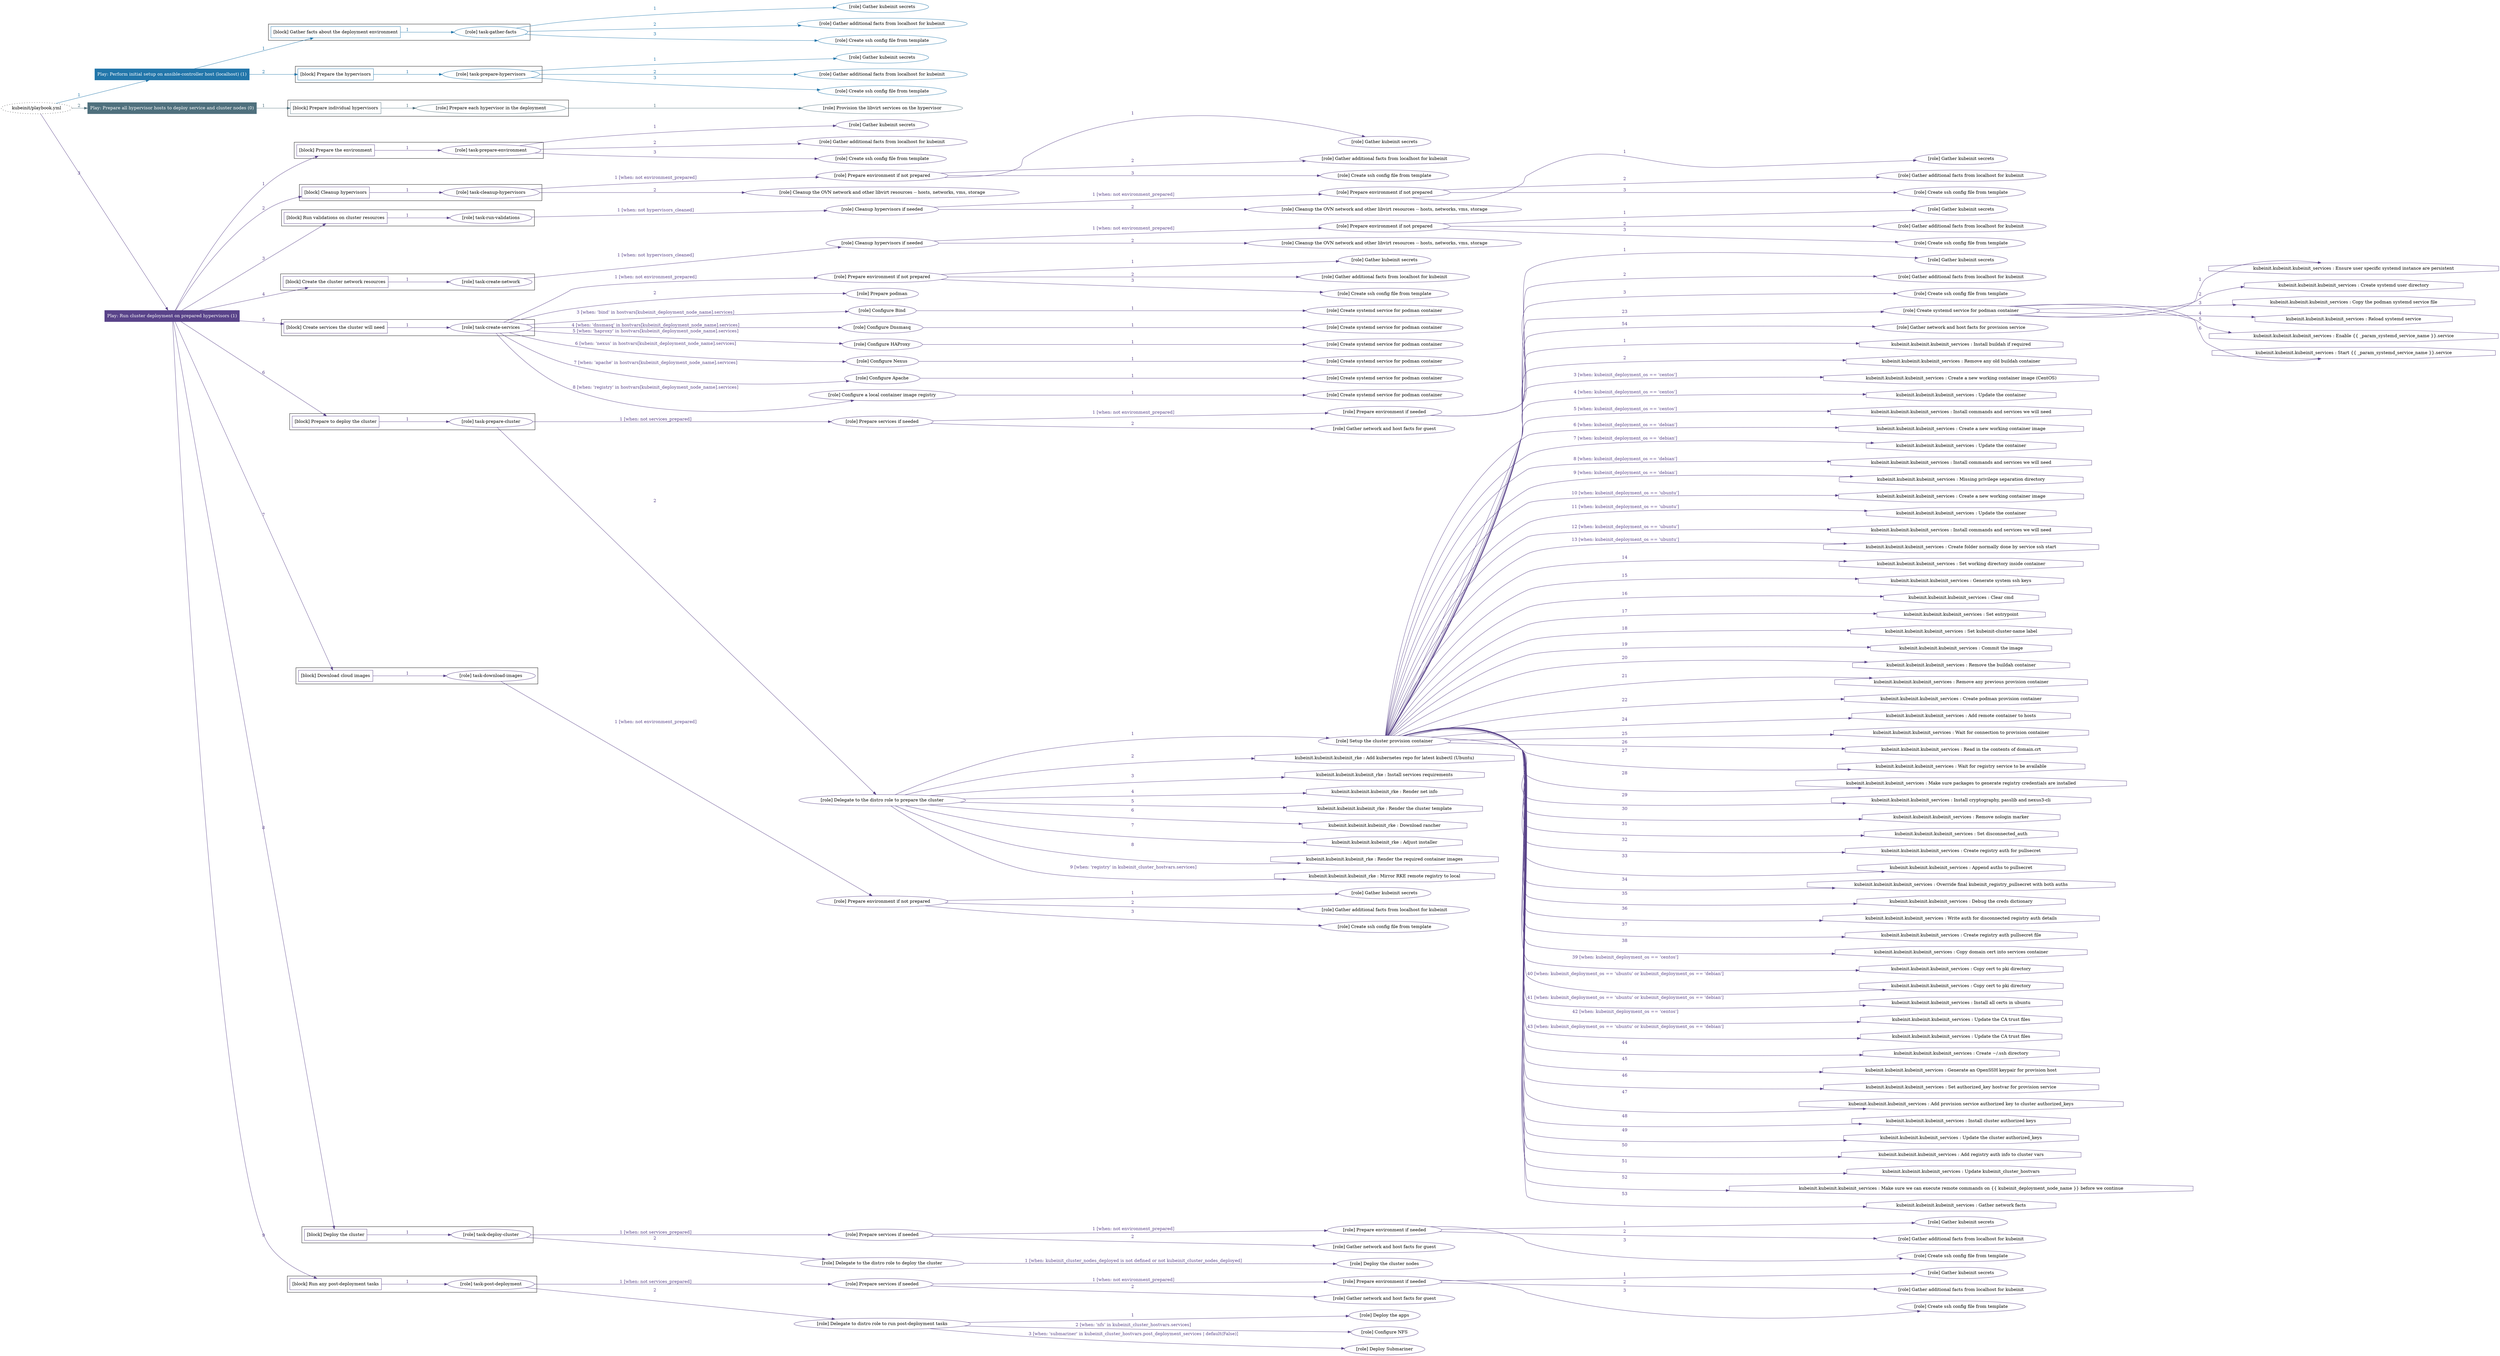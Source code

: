 digraph {
	graph [concentrate=true ordering=in rankdir=LR ratio=fill]
	edge [esep=5 sep=10]
	"kubeinit/playbook.yml" [id=root_node style=dotted]
	play_ad2abbdd [label="Play: Perform initial setup on ansible-controller host (localhost) (1)" color="#2276aa" fontcolor="#ffffff" id=play_ad2abbdd shape=box style=filled tooltip=localhost]
	"kubeinit/playbook.yml" -> play_ad2abbdd [label="1 " color="#2276aa" fontcolor="#2276aa" id=edge_a1b8e6cc labeltooltip="1 " tooltip="1 "]
	subgraph "Gather kubeinit secrets" {
		role_60914b2a [label="[role] Gather kubeinit secrets" color="#2276aa" id=role_60914b2a tooltip="Gather kubeinit secrets"]
	}
	subgraph "Gather additional facts from localhost for kubeinit" {
		role_0c68d872 [label="[role] Gather additional facts from localhost for kubeinit" color="#2276aa" id=role_0c68d872 tooltip="Gather additional facts from localhost for kubeinit"]
	}
	subgraph "Create ssh config file from template" {
		role_d70cd9e5 [label="[role] Create ssh config file from template" color="#2276aa" id=role_d70cd9e5 tooltip="Create ssh config file from template"]
	}
	subgraph "task-gather-facts" {
		role_7fba2357 [label="[role] task-gather-facts" color="#2276aa" id=role_7fba2357 tooltip="task-gather-facts"]
		role_7fba2357 -> role_60914b2a [label="1 " color="#2276aa" fontcolor="#2276aa" id=edge_8d7e7132 labeltooltip="1 " tooltip="1 "]
		role_7fba2357 -> role_0c68d872 [label="2 " color="#2276aa" fontcolor="#2276aa" id=edge_4a5d047b labeltooltip="2 " tooltip="2 "]
		role_7fba2357 -> role_d70cd9e5 [label="3 " color="#2276aa" fontcolor="#2276aa" id=edge_dada5412 labeltooltip="3 " tooltip="3 "]
	}
	subgraph "Gather kubeinit secrets" {
		role_5cd86df0 [label="[role] Gather kubeinit secrets" color="#2276aa" id=role_5cd86df0 tooltip="Gather kubeinit secrets"]
	}
	subgraph "Gather additional facts from localhost for kubeinit" {
		role_128743ed [label="[role] Gather additional facts from localhost for kubeinit" color="#2276aa" id=role_128743ed tooltip="Gather additional facts from localhost for kubeinit"]
	}
	subgraph "Create ssh config file from template" {
		role_b8002c10 [label="[role] Create ssh config file from template" color="#2276aa" id=role_b8002c10 tooltip="Create ssh config file from template"]
	}
	subgraph "task-prepare-hypervisors" {
		role_342ebe7a [label="[role] task-prepare-hypervisors" color="#2276aa" id=role_342ebe7a tooltip="task-prepare-hypervisors"]
		role_342ebe7a -> role_5cd86df0 [label="1 " color="#2276aa" fontcolor="#2276aa" id=edge_9ea6ba4c labeltooltip="1 " tooltip="1 "]
		role_342ebe7a -> role_128743ed [label="2 " color="#2276aa" fontcolor="#2276aa" id=edge_ebe9b942 labeltooltip="2 " tooltip="2 "]
		role_342ebe7a -> role_b8002c10 [label="3 " color="#2276aa" fontcolor="#2276aa" id=edge_30e117f5 labeltooltip="3 " tooltip="3 "]
	}
	subgraph "Play: Perform initial setup on ansible-controller host (localhost) (1)" {
		play_ad2abbdd -> block_79f133f7 [label=1 color="#2276aa" fontcolor="#2276aa" id=edge_20df008a labeltooltip=1 tooltip=1]
		subgraph cluster_block_79f133f7 {
			block_79f133f7 [label="[block] Gather facts about the deployment environment" color="#2276aa" id=block_79f133f7 labeltooltip="Gather facts about the deployment environment" shape=box tooltip="Gather facts about the deployment environment"]
			block_79f133f7 -> role_7fba2357 [label="1 " color="#2276aa" fontcolor="#2276aa" id=edge_380839f2 labeltooltip="1 " tooltip="1 "]
		}
		play_ad2abbdd -> block_686d39d0 [label=2 color="#2276aa" fontcolor="#2276aa" id=edge_b98d439a labeltooltip=2 tooltip=2]
		subgraph cluster_block_686d39d0 {
			block_686d39d0 [label="[block] Prepare the hypervisors" color="#2276aa" id=block_686d39d0 labeltooltip="Prepare the hypervisors" shape=box tooltip="Prepare the hypervisors"]
			block_686d39d0 -> role_342ebe7a [label="1 " color="#2276aa" fontcolor="#2276aa" id=edge_88ead6a9 labeltooltip="1 " tooltip="1 "]
		}
	}
	play_b0f42516 [label="Play: Prepare all hypervisor hosts to deploy service and cluster nodes (0)" color="#4f707d" fontcolor="#ffffff" id=play_b0f42516 shape=box style=filled tooltip="Play: Prepare all hypervisor hosts to deploy service and cluster nodes (0)"]
	"kubeinit/playbook.yml" -> play_b0f42516 [label="2 " color="#4f707d" fontcolor="#4f707d" id=edge_b7d9b0ef labeltooltip="2 " tooltip="2 "]
	subgraph "Provision the libvirt services on the hypervisor" {
		role_c98a27da [label="[role] Provision the libvirt services on the hypervisor" color="#4f707d" id=role_c98a27da tooltip="Provision the libvirt services on the hypervisor"]
	}
	subgraph "Prepare each hypervisor in the deployment" {
		role_587f72b6 [label="[role] Prepare each hypervisor in the deployment" color="#4f707d" id=role_587f72b6 tooltip="Prepare each hypervisor in the deployment"]
		role_587f72b6 -> role_c98a27da [label="1 " color="#4f707d" fontcolor="#4f707d" id=edge_5d4e35c2 labeltooltip="1 " tooltip="1 "]
	}
	subgraph "Play: Prepare all hypervisor hosts to deploy service and cluster nodes (0)" {
		play_b0f42516 -> block_8860efa2 [label=1 color="#4f707d" fontcolor="#4f707d" id=edge_7111381a labeltooltip=1 tooltip=1]
		subgraph cluster_block_8860efa2 {
			block_8860efa2 [label="[block] Prepare individual hypervisors" color="#4f707d" id=block_8860efa2 labeltooltip="Prepare individual hypervisors" shape=box tooltip="Prepare individual hypervisors"]
			block_8860efa2 -> role_587f72b6 [label="1 " color="#4f707d" fontcolor="#4f707d" id=edge_41134765 labeltooltip="1 " tooltip="1 "]
		}
	}
	play_56ffb9ab [label="Play: Run cluster deployment on prepared hypervisors (1)" color="#594389" fontcolor="#ffffff" id=play_56ffb9ab shape=box style=filled tooltip=localhost]
	"kubeinit/playbook.yml" -> play_56ffb9ab [label="3 " color="#594389" fontcolor="#594389" id=edge_7232b71b labeltooltip="3 " tooltip="3 "]
	subgraph "Gather kubeinit secrets" {
		role_52da5946 [label="[role] Gather kubeinit secrets" color="#594389" id=role_52da5946 tooltip="Gather kubeinit secrets"]
	}
	subgraph "Gather additional facts from localhost for kubeinit" {
		role_807f5508 [label="[role] Gather additional facts from localhost for kubeinit" color="#594389" id=role_807f5508 tooltip="Gather additional facts from localhost for kubeinit"]
	}
	subgraph "Create ssh config file from template" {
		role_9e46eb65 [label="[role] Create ssh config file from template" color="#594389" id=role_9e46eb65 tooltip="Create ssh config file from template"]
	}
	subgraph "task-prepare-environment" {
		role_46881084 [label="[role] task-prepare-environment" color="#594389" id=role_46881084 tooltip="task-prepare-environment"]
		role_46881084 -> role_52da5946 [label="1 " color="#594389" fontcolor="#594389" id=edge_72e96d08 labeltooltip="1 " tooltip="1 "]
		role_46881084 -> role_807f5508 [label="2 " color="#594389" fontcolor="#594389" id=edge_153d84dc labeltooltip="2 " tooltip="2 "]
		role_46881084 -> role_9e46eb65 [label="3 " color="#594389" fontcolor="#594389" id=edge_4264f8ea labeltooltip="3 " tooltip="3 "]
	}
	subgraph "Gather kubeinit secrets" {
		role_4d7b48b6 [label="[role] Gather kubeinit secrets" color="#594389" id=role_4d7b48b6 tooltip="Gather kubeinit secrets"]
	}
	subgraph "Gather additional facts from localhost for kubeinit" {
		role_2c431cd2 [label="[role] Gather additional facts from localhost for kubeinit" color="#594389" id=role_2c431cd2 tooltip="Gather additional facts from localhost for kubeinit"]
	}
	subgraph "Create ssh config file from template" {
		role_3b98b7d8 [label="[role] Create ssh config file from template" color="#594389" id=role_3b98b7d8 tooltip="Create ssh config file from template"]
	}
	subgraph "Prepare environment if not prepared" {
		role_2667c526 [label="[role] Prepare environment if not prepared" color="#594389" id=role_2667c526 tooltip="Prepare environment if not prepared"]
		role_2667c526 -> role_4d7b48b6 [label="1 " color="#594389" fontcolor="#594389" id=edge_2e738ef1 labeltooltip="1 " tooltip="1 "]
		role_2667c526 -> role_2c431cd2 [label="2 " color="#594389" fontcolor="#594389" id=edge_af4a1918 labeltooltip="2 " tooltip="2 "]
		role_2667c526 -> role_3b98b7d8 [label="3 " color="#594389" fontcolor="#594389" id=edge_b33b9f02 labeltooltip="3 " tooltip="3 "]
	}
	subgraph "Cleanup the OVN network and other libvirt resources -- hosts, networks, vms, storage" {
		role_76baeb81 [label="[role] Cleanup the OVN network and other libvirt resources -- hosts, networks, vms, storage" color="#594389" id=role_76baeb81 tooltip="Cleanup the OVN network and other libvirt resources -- hosts, networks, vms, storage"]
	}
	subgraph "task-cleanup-hypervisors" {
		role_d6bc28e3 [label="[role] task-cleanup-hypervisors" color="#594389" id=role_d6bc28e3 tooltip="task-cleanup-hypervisors"]
		role_d6bc28e3 -> role_2667c526 [label="1 [when: not environment_prepared]" color="#594389" fontcolor="#594389" id=edge_a1bdb951 labeltooltip="1 [when: not environment_prepared]" tooltip="1 [when: not environment_prepared]"]
		role_d6bc28e3 -> role_76baeb81 [label="2 " color="#594389" fontcolor="#594389" id=edge_ec44e447 labeltooltip="2 " tooltip="2 "]
	}
	subgraph "Gather kubeinit secrets" {
		role_72cbd7ed [label="[role] Gather kubeinit secrets" color="#594389" id=role_72cbd7ed tooltip="Gather kubeinit secrets"]
	}
	subgraph "Gather additional facts from localhost for kubeinit" {
		role_0239070e [label="[role] Gather additional facts from localhost for kubeinit" color="#594389" id=role_0239070e tooltip="Gather additional facts from localhost for kubeinit"]
	}
	subgraph "Create ssh config file from template" {
		role_c0d72e60 [label="[role] Create ssh config file from template" color="#594389" id=role_c0d72e60 tooltip="Create ssh config file from template"]
	}
	subgraph "Prepare environment if not prepared" {
		role_36ab4c67 [label="[role] Prepare environment if not prepared" color="#594389" id=role_36ab4c67 tooltip="Prepare environment if not prepared"]
		role_36ab4c67 -> role_72cbd7ed [label="1 " color="#594389" fontcolor="#594389" id=edge_c3957fe2 labeltooltip="1 " tooltip="1 "]
		role_36ab4c67 -> role_0239070e [label="2 " color="#594389" fontcolor="#594389" id=edge_206d9a52 labeltooltip="2 " tooltip="2 "]
		role_36ab4c67 -> role_c0d72e60 [label="3 " color="#594389" fontcolor="#594389" id=edge_bf53ecf6 labeltooltip="3 " tooltip="3 "]
	}
	subgraph "Cleanup the OVN network and other libvirt resources -- hosts, networks, vms, storage" {
		role_fd16ba3b [label="[role] Cleanup the OVN network and other libvirt resources -- hosts, networks, vms, storage" color="#594389" id=role_fd16ba3b tooltip="Cleanup the OVN network and other libvirt resources -- hosts, networks, vms, storage"]
	}
	subgraph "Cleanup hypervisors if needed" {
		role_602e3066 [label="[role] Cleanup hypervisors if needed" color="#594389" id=role_602e3066 tooltip="Cleanup hypervisors if needed"]
		role_602e3066 -> role_36ab4c67 [label="1 [when: not environment_prepared]" color="#594389" fontcolor="#594389" id=edge_877a9b39 labeltooltip="1 [when: not environment_prepared]" tooltip="1 [when: not environment_prepared]"]
		role_602e3066 -> role_fd16ba3b [label="2 " color="#594389" fontcolor="#594389" id=edge_37992cd8 labeltooltip="2 " tooltip="2 "]
	}
	subgraph "task-run-validations" {
		role_786d7007 [label="[role] task-run-validations" color="#594389" id=role_786d7007 tooltip="task-run-validations"]
		role_786d7007 -> role_602e3066 [label="1 [when: not hypervisors_cleaned]" color="#594389" fontcolor="#594389" id=edge_fd0c760b labeltooltip="1 [when: not hypervisors_cleaned]" tooltip="1 [when: not hypervisors_cleaned]"]
	}
	subgraph "Gather kubeinit secrets" {
		role_5235308b [label="[role] Gather kubeinit secrets" color="#594389" id=role_5235308b tooltip="Gather kubeinit secrets"]
	}
	subgraph "Gather additional facts from localhost for kubeinit" {
		role_983dcc83 [label="[role] Gather additional facts from localhost for kubeinit" color="#594389" id=role_983dcc83 tooltip="Gather additional facts from localhost for kubeinit"]
	}
	subgraph "Create ssh config file from template" {
		role_28ba7d92 [label="[role] Create ssh config file from template" color="#594389" id=role_28ba7d92 tooltip="Create ssh config file from template"]
	}
	subgraph "Prepare environment if not prepared" {
		role_6e5eaa06 [label="[role] Prepare environment if not prepared" color="#594389" id=role_6e5eaa06 tooltip="Prepare environment if not prepared"]
		role_6e5eaa06 -> role_5235308b [label="1 " color="#594389" fontcolor="#594389" id=edge_0977439a labeltooltip="1 " tooltip="1 "]
		role_6e5eaa06 -> role_983dcc83 [label="2 " color="#594389" fontcolor="#594389" id=edge_4936e13c labeltooltip="2 " tooltip="2 "]
		role_6e5eaa06 -> role_28ba7d92 [label="3 " color="#594389" fontcolor="#594389" id=edge_c8b5754b labeltooltip="3 " tooltip="3 "]
	}
	subgraph "Cleanup the OVN network and other libvirt resources -- hosts, networks, vms, storage" {
		role_4dd889e2 [label="[role] Cleanup the OVN network and other libvirt resources -- hosts, networks, vms, storage" color="#594389" id=role_4dd889e2 tooltip="Cleanup the OVN network and other libvirt resources -- hosts, networks, vms, storage"]
	}
	subgraph "Cleanup hypervisors if needed" {
		role_222db6f8 [label="[role] Cleanup hypervisors if needed" color="#594389" id=role_222db6f8 tooltip="Cleanup hypervisors if needed"]
		role_222db6f8 -> role_6e5eaa06 [label="1 [when: not environment_prepared]" color="#594389" fontcolor="#594389" id=edge_e01a9347 labeltooltip="1 [when: not environment_prepared]" tooltip="1 [when: not environment_prepared]"]
		role_222db6f8 -> role_4dd889e2 [label="2 " color="#594389" fontcolor="#594389" id=edge_ccb05df8 labeltooltip="2 " tooltip="2 "]
	}
	subgraph "task-create-network" {
		role_f65e5c03 [label="[role] task-create-network" color="#594389" id=role_f65e5c03 tooltip="task-create-network"]
		role_f65e5c03 -> role_222db6f8 [label="1 [when: not hypervisors_cleaned]" color="#594389" fontcolor="#594389" id=edge_1baec179 labeltooltip="1 [when: not hypervisors_cleaned]" tooltip="1 [when: not hypervisors_cleaned]"]
	}
	subgraph "Gather kubeinit secrets" {
		role_cd9fedfe [label="[role] Gather kubeinit secrets" color="#594389" id=role_cd9fedfe tooltip="Gather kubeinit secrets"]
	}
	subgraph "Gather additional facts from localhost for kubeinit" {
		role_39802473 [label="[role] Gather additional facts from localhost for kubeinit" color="#594389" id=role_39802473 tooltip="Gather additional facts from localhost for kubeinit"]
	}
	subgraph "Create ssh config file from template" {
		role_c3be4200 [label="[role] Create ssh config file from template" color="#594389" id=role_c3be4200 tooltip="Create ssh config file from template"]
	}
	subgraph "Prepare environment if not prepared" {
		role_bc01042a [label="[role] Prepare environment if not prepared" color="#594389" id=role_bc01042a tooltip="Prepare environment if not prepared"]
		role_bc01042a -> role_cd9fedfe [label="1 " color="#594389" fontcolor="#594389" id=edge_6f4059b0 labeltooltip="1 " tooltip="1 "]
		role_bc01042a -> role_39802473 [label="2 " color="#594389" fontcolor="#594389" id=edge_d7984642 labeltooltip="2 " tooltip="2 "]
		role_bc01042a -> role_c3be4200 [label="3 " color="#594389" fontcolor="#594389" id=edge_6510c5a1 labeltooltip="3 " tooltip="3 "]
	}
	subgraph "Prepare podman" {
		role_0ca654c7 [label="[role] Prepare podman" color="#594389" id=role_0ca654c7 tooltip="Prepare podman"]
	}
	subgraph "Create systemd service for podman container" {
		role_dcafa9a1 [label="[role] Create systemd service for podman container" color="#594389" id=role_dcafa9a1 tooltip="Create systemd service for podman container"]
	}
	subgraph "Configure Bind" {
		role_c47b5915 [label="[role] Configure Bind" color="#594389" id=role_c47b5915 tooltip="Configure Bind"]
		role_c47b5915 -> role_dcafa9a1 [label="1 " color="#594389" fontcolor="#594389" id=edge_8b88b7bf labeltooltip="1 " tooltip="1 "]
	}
	subgraph "Create systemd service for podman container" {
		role_29e3d4ba [label="[role] Create systemd service for podman container" color="#594389" id=role_29e3d4ba tooltip="Create systemd service for podman container"]
	}
	subgraph "Configure Dnsmasq" {
		role_350c2aaa [label="[role] Configure Dnsmasq" color="#594389" id=role_350c2aaa tooltip="Configure Dnsmasq"]
		role_350c2aaa -> role_29e3d4ba [label="1 " color="#594389" fontcolor="#594389" id=edge_ea539bd6 labeltooltip="1 " tooltip="1 "]
	}
	subgraph "Create systemd service for podman container" {
		role_7ff140ad [label="[role] Create systemd service for podman container" color="#594389" id=role_7ff140ad tooltip="Create systemd service for podman container"]
	}
	subgraph "Configure HAProxy" {
		role_76241d83 [label="[role] Configure HAProxy" color="#594389" id=role_76241d83 tooltip="Configure HAProxy"]
		role_76241d83 -> role_7ff140ad [label="1 " color="#594389" fontcolor="#594389" id=edge_cac4cede labeltooltip="1 " tooltip="1 "]
	}
	subgraph "Create systemd service for podman container" {
		role_5907bfb0 [label="[role] Create systemd service for podman container" color="#594389" id=role_5907bfb0 tooltip="Create systemd service for podman container"]
	}
	subgraph "Configure Nexus" {
		role_da93a842 [label="[role] Configure Nexus" color="#594389" id=role_da93a842 tooltip="Configure Nexus"]
		role_da93a842 -> role_5907bfb0 [label="1 " color="#594389" fontcolor="#594389" id=edge_26466673 labeltooltip="1 " tooltip="1 "]
	}
	subgraph "Create systemd service for podman container" {
		role_ee79160e [label="[role] Create systemd service for podman container" color="#594389" id=role_ee79160e tooltip="Create systemd service for podman container"]
	}
	subgraph "Configure Apache" {
		role_9ab36f03 [label="[role] Configure Apache" color="#594389" id=role_9ab36f03 tooltip="Configure Apache"]
		role_9ab36f03 -> role_ee79160e [label="1 " color="#594389" fontcolor="#594389" id=edge_825c47aa labeltooltip="1 " tooltip="1 "]
	}
	subgraph "Create systemd service for podman container" {
		role_3647d5eb [label="[role] Create systemd service for podman container" color="#594389" id=role_3647d5eb tooltip="Create systemd service for podman container"]
	}
	subgraph "Configure a local container image registry" {
		role_7a884f15 [label="[role] Configure a local container image registry" color="#594389" id=role_7a884f15 tooltip="Configure a local container image registry"]
		role_7a884f15 -> role_3647d5eb [label="1 " color="#594389" fontcolor="#594389" id=edge_af1b7289 labeltooltip="1 " tooltip="1 "]
	}
	subgraph "task-create-services" {
		role_376c4241 [label="[role] task-create-services" color="#594389" id=role_376c4241 tooltip="task-create-services"]
		role_376c4241 -> role_bc01042a [label="1 [when: not environment_prepared]" color="#594389" fontcolor="#594389" id=edge_d1b1db3c labeltooltip="1 [when: not environment_prepared]" tooltip="1 [when: not environment_prepared]"]
		role_376c4241 -> role_0ca654c7 [label="2 " color="#594389" fontcolor="#594389" id=edge_0a8dfe93 labeltooltip="2 " tooltip="2 "]
		role_376c4241 -> role_c47b5915 [label="3 [when: 'bind' in hostvars[kubeinit_deployment_node_name].services]" color="#594389" fontcolor="#594389" id=edge_dcde9229 labeltooltip="3 [when: 'bind' in hostvars[kubeinit_deployment_node_name].services]" tooltip="3 [when: 'bind' in hostvars[kubeinit_deployment_node_name].services]"]
		role_376c4241 -> role_350c2aaa [label="4 [when: 'dnsmasq' in hostvars[kubeinit_deployment_node_name].services]" color="#594389" fontcolor="#594389" id=edge_f3525414 labeltooltip="4 [when: 'dnsmasq' in hostvars[kubeinit_deployment_node_name].services]" tooltip="4 [when: 'dnsmasq' in hostvars[kubeinit_deployment_node_name].services]"]
		role_376c4241 -> role_76241d83 [label="5 [when: 'haproxy' in hostvars[kubeinit_deployment_node_name].services]" color="#594389" fontcolor="#594389" id=edge_63016745 labeltooltip="5 [when: 'haproxy' in hostvars[kubeinit_deployment_node_name].services]" tooltip="5 [when: 'haproxy' in hostvars[kubeinit_deployment_node_name].services]"]
		role_376c4241 -> role_da93a842 [label="6 [when: 'nexus' in hostvars[kubeinit_deployment_node_name].services]" color="#594389" fontcolor="#594389" id=edge_2be98657 labeltooltip="6 [when: 'nexus' in hostvars[kubeinit_deployment_node_name].services]" tooltip="6 [when: 'nexus' in hostvars[kubeinit_deployment_node_name].services]"]
		role_376c4241 -> role_9ab36f03 [label="7 [when: 'apache' in hostvars[kubeinit_deployment_node_name].services]" color="#594389" fontcolor="#594389" id=edge_f2280e18 labeltooltip="7 [when: 'apache' in hostvars[kubeinit_deployment_node_name].services]" tooltip="7 [when: 'apache' in hostvars[kubeinit_deployment_node_name].services]"]
		role_376c4241 -> role_7a884f15 [label="8 [when: 'registry' in hostvars[kubeinit_deployment_node_name].services]" color="#594389" fontcolor="#594389" id=edge_07048f23 labeltooltip="8 [when: 'registry' in hostvars[kubeinit_deployment_node_name].services]" tooltip="8 [when: 'registry' in hostvars[kubeinit_deployment_node_name].services]"]
	}
	subgraph "Gather kubeinit secrets" {
		role_b5df13e8 [label="[role] Gather kubeinit secrets" color="#594389" id=role_b5df13e8 tooltip="Gather kubeinit secrets"]
	}
	subgraph "Gather additional facts from localhost for kubeinit" {
		role_0b115f7b [label="[role] Gather additional facts from localhost for kubeinit" color="#594389" id=role_0b115f7b tooltip="Gather additional facts from localhost for kubeinit"]
	}
	subgraph "Create ssh config file from template" {
		role_b3bf5dbe [label="[role] Create ssh config file from template" color="#594389" id=role_b3bf5dbe tooltip="Create ssh config file from template"]
	}
	subgraph "Prepare environment if needed" {
		role_97652b63 [label="[role] Prepare environment if needed" color="#594389" id=role_97652b63 tooltip="Prepare environment if needed"]
		role_97652b63 -> role_b5df13e8 [label="1 " color="#594389" fontcolor="#594389" id=edge_ac0503f4 labeltooltip="1 " tooltip="1 "]
		role_97652b63 -> role_0b115f7b [label="2 " color="#594389" fontcolor="#594389" id=edge_2e616500 labeltooltip="2 " tooltip="2 "]
		role_97652b63 -> role_b3bf5dbe [label="3 " color="#594389" fontcolor="#594389" id=edge_0c63a5a4 labeltooltip="3 " tooltip="3 "]
	}
	subgraph "Gather network and host facts for guest" {
		role_3f14ccf7 [label="[role] Gather network and host facts for guest" color="#594389" id=role_3f14ccf7 tooltip="Gather network and host facts for guest"]
	}
	subgraph "Prepare services if needed" {
		role_f4841dac [label="[role] Prepare services if needed" color="#594389" id=role_f4841dac tooltip="Prepare services if needed"]
		role_f4841dac -> role_97652b63 [label="1 [when: not environment_prepared]" color="#594389" fontcolor="#594389" id=edge_b49dff12 labeltooltip="1 [when: not environment_prepared]" tooltip="1 [when: not environment_prepared]"]
		role_f4841dac -> role_3f14ccf7 [label="2 " color="#594389" fontcolor="#594389" id=edge_e8dc5b37 labeltooltip="2 " tooltip="2 "]
	}
	subgraph "Create systemd service for podman container" {
		role_8e8d730c [label="[role] Create systemd service for podman container" color="#594389" id=role_8e8d730c tooltip="Create systemd service for podman container"]
		task_9bb7c586 [label="kubeinit.kubeinit.kubeinit_services : Ensure user specific systemd instance are persistent" color="#594389" id=task_9bb7c586 shape=octagon tooltip="kubeinit.kubeinit.kubeinit_services : Ensure user specific systemd instance are persistent"]
		role_8e8d730c -> task_9bb7c586 [label="1 " color="#594389" fontcolor="#594389" id=edge_64bae436 labeltooltip="1 " tooltip="1 "]
		task_2efaa3d7 [label="kubeinit.kubeinit.kubeinit_services : Create systemd user directory" color="#594389" id=task_2efaa3d7 shape=octagon tooltip="kubeinit.kubeinit.kubeinit_services : Create systemd user directory"]
		role_8e8d730c -> task_2efaa3d7 [label="2 " color="#594389" fontcolor="#594389" id=edge_44b15e77 labeltooltip="2 " tooltip="2 "]
		task_ff411d28 [label="kubeinit.kubeinit.kubeinit_services : Copy the podman systemd service file" color="#594389" id=task_ff411d28 shape=octagon tooltip="kubeinit.kubeinit.kubeinit_services : Copy the podman systemd service file"]
		role_8e8d730c -> task_ff411d28 [label="3 " color="#594389" fontcolor="#594389" id=edge_044e4444 labeltooltip="3 " tooltip="3 "]
		task_f618c322 [label="kubeinit.kubeinit.kubeinit_services : Reload systemd service" color="#594389" id=task_f618c322 shape=octagon tooltip="kubeinit.kubeinit.kubeinit_services : Reload systemd service"]
		role_8e8d730c -> task_f618c322 [label="4 " color="#594389" fontcolor="#594389" id=edge_497afd5a labeltooltip="4 " tooltip="4 "]
		task_9fc87cf9 [label="kubeinit.kubeinit.kubeinit_services : Enable {{ _param_systemd_service_name }}.service" color="#594389" id=task_9fc87cf9 shape=octagon tooltip="kubeinit.kubeinit.kubeinit_services : Enable {{ _param_systemd_service_name }}.service"]
		role_8e8d730c -> task_9fc87cf9 [label="5 " color="#594389" fontcolor="#594389" id=edge_9fba8c96 labeltooltip="5 " tooltip="5 "]
		task_77928781 [label="kubeinit.kubeinit.kubeinit_services : Start {{ _param_systemd_service_name }}.service" color="#594389" id=task_77928781 shape=octagon tooltip="kubeinit.kubeinit.kubeinit_services : Start {{ _param_systemd_service_name }}.service"]
		role_8e8d730c -> task_77928781 [label="6 " color="#594389" fontcolor="#594389" id=edge_c8062595 labeltooltip="6 " tooltip="6 "]
	}
	subgraph "Gather network and host facts for provision service" {
		role_44da0f3f [label="[role] Gather network and host facts for provision service" color="#594389" id=role_44da0f3f tooltip="Gather network and host facts for provision service"]
	}
	subgraph "Setup the cluster provision container" {
		role_a2936a68 [label="[role] Setup the cluster provision container" color="#594389" id=role_a2936a68 tooltip="Setup the cluster provision container"]
		task_0dcc2775 [label="kubeinit.kubeinit.kubeinit_services : Install buildah if required" color="#594389" id=task_0dcc2775 shape=octagon tooltip="kubeinit.kubeinit.kubeinit_services : Install buildah if required"]
		role_a2936a68 -> task_0dcc2775 [label="1 " color="#594389" fontcolor="#594389" id=edge_c89f5448 labeltooltip="1 " tooltip="1 "]
		task_feea58de [label="kubeinit.kubeinit.kubeinit_services : Remove any old buildah container" color="#594389" id=task_feea58de shape=octagon tooltip="kubeinit.kubeinit.kubeinit_services : Remove any old buildah container"]
		role_a2936a68 -> task_feea58de [label="2 " color="#594389" fontcolor="#594389" id=edge_a309f81a labeltooltip="2 " tooltip="2 "]
		task_2d5dd1d8 [label="kubeinit.kubeinit.kubeinit_services : Create a new working container image (CentOS)" color="#594389" id=task_2d5dd1d8 shape=octagon tooltip="kubeinit.kubeinit.kubeinit_services : Create a new working container image (CentOS)"]
		role_a2936a68 -> task_2d5dd1d8 [label="3 [when: kubeinit_deployment_os == 'centos']" color="#594389" fontcolor="#594389" id=edge_50fae3bf labeltooltip="3 [when: kubeinit_deployment_os == 'centos']" tooltip="3 [when: kubeinit_deployment_os == 'centos']"]
		task_90c523f3 [label="kubeinit.kubeinit.kubeinit_services : Update the container" color="#594389" id=task_90c523f3 shape=octagon tooltip="kubeinit.kubeinit.kubeinit_services : Update the container"]
		role_a2936a68 -> task_90c523f3 [label="4 [when: kubeinit_deployment_os == 'centos']" color="#594389" fontcolor="#594389" id=edge_dfb08937 labeltooltip="4 [when: kubeinit_deployment_os == 'centos']" tooltip="4 [when: kubeinit_deployment_os == 'centos']"]
		task_bb8aa6e9 [label="kubeinit.kubeinit.kubeinit_services : Install commands and services we will need" color="#594389" id=task_bb8aa6e9 shape=octagon tooltip="kubeinit.kubeinit.kubeinit_services : Install commands and services we will need"]
		role_a2936a68 -> task_bb8aa6e9 [label="5 [when: kubeinit_deployment_os == 'centos']" color="#594389" fontcolor="#594389" id=edge_9e34be22 labeltooltip="5 [when: kubeinit_deployment_os == 'centos']" tooltip="5 [when: kubeinit_deployment_os == 'centos']"]
		task_de0c2a33 [label="kubeinit.kubeinit.kubeinit_services : Create a new working container image" color="#594389" id=task_de0c2a33 shape=octagon tooltip="kubeinit.kubeinit.kubeinit_services : Create a new working container image"]
		role_a2936a68 -> task_de0c2a33 [label="6 [when: kubeinit_deployment_os == 'debian']" color="#594389" fontcolor="#594389" id=edge_f03e08e9 labeltooltip="6 [when: kubeinit_deployment_os == 'debian']" tooltip="6 [when: kubeinit_deployment_os == 'debian']"]
		task_4768fdbe [label="kubeinit.kubeinit.kubeinit_services : Update the container" color="#594389" id=task_4768fdbe shape=octagon tooltip="kubeinit.kubeinit.kubeinit_services : Update the container"]
		role_a2936a68 -> task_4768fdbe [label="7 [when: kubeinit_deployment_os == 'debian']" color="#594389" fontcolor="#594389" id=edge_63a82670 labeltooltip="7 [when: kubeinit_deployment_os == 'debian']" tooltip="7 [when: kubeinit_deployment_os == 'debian']"]
		task_158d14a3 [label="kubeinit.kubeinit.kubeinit_services : Install commands and services we will need" color="#594389" id=task_158d14a3 shape=octagon tooltip="kubeinit.kubeinit.kubeinit_services : Install commands and services we will need"]
		role_a2936a68 -> task_158d14a3 [label="8 [when: kubeinit_deployment_os == 'debian']" color="#594389" fontcolor="#594389" id=edge_71093344 labeltooltip="8 [when: kubeinit_deployment_os == 'debian']" tooltip="8 [when: kubeinit_deployment_os == 'debian']"]
		task_f2045794 [label="kubeinit.kubeinit.kubeinit_services : Missing privilege separation directory" color="#594389" id=task_f2045794 shape=octagon tooltip="kubeinit.kubeinit.kubeinit_services : Missing privilege separation directory"]
		role_a2936a68 -> task_f2045794 [label="9 [when: kubeinit_deployment_os == 'debian']" color="#594389" fontcolor="#594389" id=edge_5d6e2711 labeltooltip="9 [when: kubeinit_deployment_os == 'debian']" tooltip="9 [when: kubeinit_deployment_os == 'debian']"]
		task_258323c6 [label="kubeinit.kubeinit.kubeinit_services : Create a new working container image" color="#594389" id=task_258323c6 shape=octagon tooltip="kubeinit.kubeinit.kubeinit_services : Create a new working container image"]
		role_a2936a68 -> task_258323c6 [label="10 [when: kubeinit_deployment_os == 'ubuntu']" color="#594389" fontcolor="#594389" id=edge_e8a0a055 labeltooltip="10 [when: kubeinit_deployment_os == 'ubuntu']" tooltip="10 [when: kubeinit_deployment_os == 'ubuntu']"]
		task_6869c8c4 [label="kubeinit.kubeinit.kubeinit_services : Update the container" color="#594389" id=task_6869c8c4 shape=octagon tooltip="kubeinit.kubeinit.kubeinit_services : Update the container"]
		role_a2936a68 -> task_6869c8c4 [label="11 [when: kubeinit_deployment_os == 'ubuntu']" color="#594389" fontcolor="#594389" id=edge_f7a0a273 labeltooltip="11 [when: kubeinit_deployment_os == 'ubuntu']" tooltip="11 [when: kubeinit_deployment_os == 'ubuntu']"]
		task_ba63d216 [label="kubeinit.kubeinit.kubeinit_services : Install commands and services we will need" color="#594389" id=task_ba63d216 shape=octagon tooltip="kubeinit.kubeinit.kubeinit_services : Install commands and services we will need"]
		role_a2936a68 -> task_ba63d216 [label="12 [when: kubeinit_deployment_os == 'ubuntu']" color="#594389" fontcolor="#594389" id=edge_b7c449d0 labeltooltip="12 [when: kubeinit_deployment_os == 'ubuntu']" tooltip="12 [when: kubeinit_deployment_os == 'ubuntu']"]
		task_8d6aefa2 [label="kubeinit.kubeinit.kubeinit_services : Create folder normally done by service ssh start" color="#594389" id=task_8d6aefa2 shape=octagon tooltip="kubeinit.kubeinit.kubeinit_services : Create folder normally done by service ssh start"]
		role_a2936a68 -> task_8d6aefa2 [label="13 [when: kubeinit_deployment_os == 'ubuntu']" color="#594389" fontcolor="#594389" id=edge_3461369c labeltooltip="13 [when: kubeinit_deployment_os == 'ubuntu']" tooltip="13 [when: kubeinit_deployment_os == 'ubuntu']"]
		task_e9d201d3 [label="kubeinit.kubeinit.kubeinit_services : Set working directory inside container" color="#594389" id=task_e9d201d3 shape=octagon tooltip="kubeinit.kubeinit.kubeinit_services : Set working directory inside container"]
		role_a2936a68 -> task_e9d201d3 [label="14 " color="#594389" fontcolor="#594389" id=edge_251ed3ca labeltooltip="14 " tooltip="14 "]
		task_2796f93f [label="kubeinit.kubeinit.kubeinit_services : Generate system ssh keys" color="#594389" id=task_2796f93f shape=octagon tooltip="kubeinit.kubeinit.kubeinit_services : Generate system ssh keys"]
		role_a2936a68 -> task_2796f93f [label="15 " color="#594389" fontcolor="#594389" id=edge_a7c12b9c labeltooltip="15 " tooltip="15 "]
		task_cea1be93 [label="kubeinit.kubeinit.kubeinit_services : Clear cmd" color="#594389" id=task_cea1be93 shape=octagon tooltip="kubeinit.kubeinit.kubeinit_services : Clear cmd"]
		role_a2936a68 -> task_cea1be93 [label="16 " color="#594389" fontcolor="#594389" id=edge_f92e5460 labeltooltip="16 " tooltip="16 "]
		task_66433676 [label="kubeinit.kubeinit.kubeinit_services : Set entrypoint" color="#594389" id=task_66433676 shape=octagon tooltip="kubeinit.kubeinit.kubeinit_services : Set entrypoint"]
		role_a2936a68 -> task_66433676 [label="17 " color="#594389" fontcolor="#594389" id=edge_b08c1177 labeltooltip="17 " tooltip="17 "]
		task_5c9daa4b [label="kubeinit.kubeinit.kubeinit_services : Set kubeinit-cluster-name label" color="#594389" id=task_5c9daa4b shape=octagon tooltip="kubeinit.kubeinit.kubeinit_services : Set kubeinit-cluster-name label"]
		role_a2936a68 -> task_5c9daa4b [label="18 " color="#594389" fontcolor="#594389" id=edge_0587a722 labeltooltip="18 " tooltip="18 "]
		task_7f3d1ac7 [label="kubeinit.kubeinit.kubeinit_services : Commit the image" color="#594389" id=task_7f3d1ac7 shape=octagon tooltip="kubeinit.kubeinit.kubeinit_services : Commit the image"]
		role_a2936a68 -> task_7f3d1ac7 [label="19 " color="#594389" fontcolor="#594389" id=edge_72b3c45c labeltooltip="19 " tooltip="19 "]
		task_6b244078 [label="kubeinit.kubeinit.kubeinit_services : Remove the buildah container" color="#594389" id=task_6b244078 shape=octagon tooltip="kubeinit.kubeinit.kubeinit_services : Remove the buildah container"]
		role_a2936a68 -> task_6b244078 [label="20 " color="#594389" fontcolor="#594389" id=edge_5cf71ac9 labeltooltip="20 " tooltip="20 "]
		task_e0f7fa89 [label="kubeinit.kubeinit.kubeinit_services : Remove any previous provision container" color="#594389" id=task_e0f7fa89 shape=octagon tooltip="kubeinit.kubeinit.kubeinit_services : Remove any previous provision container"]
		role_a2936a68 -> task_e0f7fa89 [label="21 " color="#594389" fontcolor="#594389" id=edge_89666662 labeltooltip="21 " tooltip="21 "]
		task_c79ab3d6 [label="kubeinit.kubeinit.kubeinit_services : Create podman provision container" color="#594389" id=task_c79ab3d6 shape=octagon tooltip="kubeinit.kubeinit.kubeinit_services : Create podman provision container"]
		role_a2936a68 -> task_c79ab3d6 [label="22 " color="#594389" fontcolor="#594389" id=edge_455a17ea labeltooltip="22 " tooltip="22 "]
		role_a2936a68 -> role_8e8d730c [label="23 " color="#594389" fontcolor="#594389" id=edge_9a83f81f labeltooltip="23 " tooltip="23 "]
		task_11d87742 [label="kubeinit.kubeinit.kubeinit_services : Add remote container to hosts" color="#594389" id=task_11d87742 shape=octagon tooltip="kubeinit.kubeinit.kubeinit_services : Add remote container to hosts"]
		role_a2936a68 -> task_11d87742 [label="24 " color="#594389" fontcolor="#594389" id=edge_e2d5b74b labeltooltip="24 " tooltip="24 "]
		task_03e57a8e [label="kubeinit.kubeinit.kubeinit_services : Wait for connection to provision container" color="#594389" id=task_03e57a8e shape=octagon tooltip="kubeinit.kubeinit.kubeinit_services : Wait for connection to provision container"]
		role_a2936a68 -> task_03e57a8e [label="25 " color="#594389" fontcolor="#594389" id=edge_6741dd4b labeltooltip="25 " tooltip="25 "]
		task_cb5d4af0 [label="kubeinit.kubeinit.kubeinit_services : Read in the contents of domain.crt" color="#594389" id=task_cb5d4af0 shape=octagon tooltip="kubeinit.kubeinit.kubeinit_services : Read in the contents of domain.crt"]
		role_a2936a68 -> task_cb5d4af0 [label="26 " color="#594389" fontcolor="#594389" id=edge_028fa4af labeltooltip="26 " tooltip="26 "]
		task_62d65110 [label="kubeinit.kubeinit.kubeinit_services : Wait for registry service to be available" color="#594389" id=task_62d65110 shape=octagon tooltip="kubeinit.kubeinit.kubeinit_services : Wait for registry service to be available"]
		role_a2936a68 -> task_62d65110 [label="27 " color="#594389" fontcolor="#594389" id=edge_89872704 labeltooltip="27 " tooltip="27 "]
		task_d835fd41 [label="kubeinit.kubeinit.kubeinit_services : Make sure packages to generate registry credentials are installed" color="#594389" id=task_d835fd41 shape=octagon tooltip="kubeinit.kubeinit.kubeinit_services : Make sure packages to generate registry credentials are installed"]
		role_a2936a68 -> task_d835fd41 [label="28 " color="#594389" fontcolor="#594389" id=edge_3951c49b labeltooltip="28 " tooltip="28 "]
		task_ad52f710 [label="kubeinit.kubeinit.kubeinit_services : Install cryptography, passlib and nexus3-cli" color="#594389" id=task_ad52f710 shape=octagon tooltip="kubeinit.kubeinit.kubeinit_services : Install cryptography, passlib and nexus3-cli"]
		role_a2936a68 -> task_ad52f710 [label="29 " color="#594389" fontcolor="#594389" id=edge_b7c8cfb7 labeltooltip="29 " tooltip="29 "]
		task_c5511d15 [label="kubeinit.kubeinit.kubeinit_services : Remove nologin marker" color="#594389" id=task_c5511d15 shape=octagon tooltip="kubeinit.kubeinit.kubeinit_services : Remove nologin marker"]
		role_a2936a68 -> task_c5511d15 [label="30 " color="#594389" fontcolor="#594389" id=edge_ab7ffa85 labeltooltip="30 " tooltip="30 "]
		task_61f7f9fb [label="kubeinit.kubeinit.kubeinit_services : Set disconnected_auth" color="#594389" id=task_61f7f9fb shape=octagon tooltip="kubeinit.kubeinit.kubeinit_services : Set disconnected_auth"]
		role_a2936a68 -> task_61f7f9fb [label="31 " color="#594389" fontcolor="#594389" id=edge_2e3ef2bd labeltooltip="31 " tooltip="31 "]
		task_52ce2a52 [label="kubeinit.kubeinit.kubeinit_services : Create registry auth for pullsecret" color="#594389" id=task_52ce2a52 shape=octagon tooltip="kubeinit.kubeinit.kubeinit_services : Create registry auth for pullsecret"]
		role_a2936a68 -> task_52ce2a52 [label="32 " color="#594389" fontcolor="#594389" id=edge_ed773bee labeltooltip="32 " tooltip="32 "]
		task_8d005b5c [label="kubeinit.kubeinit.kubeinit_services : Append auths to pullsecret" color="#594389" id=task_8d005b5c shape=octagon tooltip="kubeinit.kubeinit.kubeinit_services : Append auths to pullsecret"]
		role_a2936a68 -> task_8d005b5c [label="33 " color="#594389" fontcolor="#594389" id=edge_ccc8405e labeltooltip="33 " tooltip="33 "]
		task_48801f73 [label="kubeinit.kubeinit.kubeinit_services : Override final kubeinit_registry_pullsecret with both auths" color="#594389" id=task_48801f73 shape=octagon tooltip="kubeinit.kubeinit.kubeinit_services : Override final kubeinit_registry_pullsecret with both auths"]
		role_a2936a68 -> task_48801f73 [label="34 " color="#594389" fontcolor="#594389" id=edge_528b831d labeltooltip="34 " tooltip="34 "]
		task_57f4f7b9 [label="kubeinit.kubeinit.kubeinit_services : Debug the creds dictionary" color="#594389" id=task_57f4f7b9 shape=octagon tooltip="kubeinit.kubeinit.kubeinit_services : Debug the creds dictionary"]
		role_a2936a68 -> task_57f4f7b9 [label="35 " color="#594389" fontcolor="#594389" id=edge_e640679c labeltooltip="35 " tooltip="35 "]
		task_bc6821a5 [label="kubeinit.kubeinit.kubeinit_services : Write auth for disconnected registry auth details" color="#594389" id=task_bc6821a5 shape=octagon tooltip="kubeinit.kubeinit.kubeinit_services : Write auth for disconnected registry auth details"]
		role_a2936a68 -> task_bc6821a5 [label="36 " color="#594389" fontcolor="#594389" id=edge_7c632afe labeltooltip="36 " tooltip="36 "]
		task_aa892668 [label="kubeinit.kubeinit.kubeinit_services : Create registry auth pullsecret file" color="#594389" id=task_aa892668 shape=octagon tooltip="kubeinit.kubeinit.kubeinit_services : Create registry auth pullsecret file"]
		role_a2936a68 -> task_aa892668 [label="37 " color="#594389" fontcolor="#594389" id=edge_d7fcb8f8 labeltooltip="37 " tooltip="37 "]
		task_def173ff [label="kubeinit.kubeinit.kubeinit_services : Copy domain cert into services container" color="#594389" id=task_def173ff shape=octagon tooltip="kubeinit.kubeinit.kubeinit_services : Copy domain cert into services container"]
		role_a2936a68 -> task_def173ff [label="38 " color="#594389" fontcolor="#594389" id=edge_80a5f94a labeltooltip="38 " tooltip="38 "]
		task_cfb0430c [label="kubeinit.kubeinit.kubeinit_services : Copy cert to pki directory" color="#594389" id=task_cfb0430c shape=octagon tooltip="kubeinit.kubeinit.kubeinit_services : Copy cert to pki directory"]
		role_a2936a68 -> task_cfb0430c [label="39 [when: kubeinit_deployment_os == 'centos']" color="#594389" fontcolor="#594389" id=edge_f952a2f4 labeltooltip="39 [when: kubeinit_deployment_os == 'centos']" tooltip="39 [when: kubeinit_deployment_os == 'centos']"]
		task_420a737a [label="kubeinit.kubeinit.kubeinit_services : Copy cert to pki directory" color="#594389" id=task_420a737a shape=octagon tooltip="kubeinit.kubeinit.kubeinit_services : Copy cert to pki directory"]
		role_a2936a68 -> task_420a737a [label="40 [when: kubeinit_deployment_os == 'ubuntu' or kubeinit_deployment_os == 'debian']" color="#594389" fontcolor="#594389" id=edge_f5dc9e2c labeltooltip="40 [when: kubeinit_deployment_os == 'ubuntu' or kubeinit_deployment_os == 'debian']" tooltip="40 [when: kubeinit_deployment_os == 'ubuntu' or kubeinit_deployment_os == 'debian']"]
		task_16e98f73 [label="kubeinit.kubeinit.kubeinit_services : Install all certs in ubuntu" color="#594389" id=task_16e98f73 shape=octagon tooltip="kubeinit.kubeinit.kubeinit_services : Install all certs in ubuntu"]
		role_a2936a68 -> task_16e98f73 [label="41 [when: kubeinit_deployment_os == 'ubuntu' or kubeinit_deployment_os == 'debian']" color="#594389" fontcolor="#594389" id=edge_60e0430d labeltooltip="41 [when: kubeinit_deployment_os == 'ubuntu' or kubeinit_deployment_os == 'debian']" tooltip="41 [when: kubeinit_deployment_os == 'ubuntu' or kubeinit_deployment_os == 'debian']"]
		task_6bebd61a [label="kubeinit.kubeinit.kubeinit_services : Update the CA trust files" color="#594389" id=task_6bebd61a shape=octagon tooltip="kubeinit.kubeinit.kubeinit_services : Update the CA trust files"]
		role_a2936a68 -> task_6bebd61a [label="42 [when: kubeinit_deployment_os == 'centos']" color="#594389" fontcolor="#594389" id=edge_face583a labeltooltip="42 [when: kubeinit_deployment_os == 'centos']" tooltip="42 [when: kubeinit_deployment_os == 'centos']"]
		task_aba51a1f [label="kubeinit.kubeinit.kubeinit_services : Update the CA trust files" color="#594389" id=task_aba51a1f shape=octagon tooltip="kubeinit.kubeinit.kubeinit_services : Update the CA trust files"]
		role_a2936a68 -> task_aba51a1f [label="43 [when: kubeinit_deployment_os == 'ubuntu' or kubeinit_deployment_os == 'debian']" color="#594389" fontcolor="#594389" id=edge_97c5b962 labeltooltip="43 [when: kubeinit_deployment_os == 'ubuntu' or kubeinit_deployment_os == 'debian']" tooltip="43 [when: kubeinit_deployment_os == 'ubuntu' or kubeinit_deployment_os == 'debian']"]
		task_5f3b1be6 [label="kubeinit.kubeinit.kubeinit_services : Create ~/.ssh directory" color="#594389" id=task_5f3b1be6 shape=octagon tooltip="kubeinit.kubeinit.kubeinit_services : Create ~/.ssh directory"]
		role_a2936a68 -> task_5f3b1be6 [label="44 " color="#594389" fontcolor="#594389" id=edge_5ed414e8 labeltooltip="44 " tooltip="44 "]
		task_571f2734 [label="kubeinit.kubeinit.kubeinit_services : Generate an OpenSSH keypair for provision host" color="#594389" id=task_571f2734 shape=octagon tooltip="kubeinit.kubeinit.kubeinit_services : Generate an OpenSSH keypair for provision host"]
		role_a2936a68 -> task_571f2734 [label="45 " color="#594389" fontcolor="#594389" id=edge_7a0bc542 labeltooltip="45 " tooltip="45 "]
		task_c5d7b6f4 [label="kubeinit.kubeinit.kubeinit_services : Set authorized_key hostvar for provision service" color="#594389" id=task_c5d7b6f4 shape=octagon tooltip="kubeinit.kubeinit.kubeinit_services : Set authorized_key hostvar for provision service"]
		role_a2936a68 -> task_c5d7b6f4 [label="46 " color="#594389" fontcolor="#594389" id=edge_efee3745 labeltooltip="46 " tooltip="46 "]
		task_6c976091 [label="kubeinit.kubeinit.kubeinit_services : Add provision service authorized key to cluster authorized_keys" color="#594389" id=task_6c976091 shape=octagon tooltip="kubeinit.kubeinit.kubeinit_services : Add provision service authorized key to cluster authorized_keys"]
		role_a2936a68 -> task_6c976091 [label="47 " color="#594389" fontcolor="#594389" id=edge_92e9b437 labeltooltip="47 " tooltip="47 "]
		task_1a37c80e [label="kubeinit.kubeinit.kubeinit_services : Install cluster authorized keys" color="#594389" id=task_1a37c80e shape=octagon tooltip="kubeinit.kubeinit.kubeinit_services : Install cluster authorized keys"]
		role_a2936a68 -> task_1a37c80e [label="48 " color="#594389" fontcolor="#594389" id=edge_06adfcc4 labeltooltip="48 " tooltip="48 "]
		task_629bd7bf [label="kubeinit.kubeinit.kubeinit_services : Update the cluster authorized_keys" color="#594389" id=task_629bd7bf shape=octagon tooltip="kubeinit.kubeinit.kubeinit_services : Update the cluster authorized_keys"]
		role_a2936a68 -> task_629bd7bf [label="49 " color="#594389" fontcolor="#594389" id=edge_45c33437 labeltooltip="49 " tooltip="49 "]
		task_d8d4a3d7 [label="kubeinit.kubeinit.kubeinit_services : Add registry auth info to cluster vars" color="#594389" id=task_d8d4a3d7 shape=octagon tooltip="kubeinit.kubeinit.kubeinit_services : Add registry auth info to cluster vars"]
		role_a2936a68 -> task_d8d4a3d7 [label="50 " color="#594389" fontcolor="#594389" id=edge_82f090b4 labeltooltip="50 " tooltip="50 "]
		task_45ed6360 [label="kubeinit.kubeinit.kubeinit_services : Update kubeinit_cluster_hostvars" color="#594389" id=task_45ed6360 shape=octagon tooltip="kubeinit.kubeinit.kubeinit_services : Update kubeinit_cluster_hostvars"]
		role_a2936a68 -> task_45ed6360 [label="51 " color="#594389" fontcolor="#594389" id=edge_c3ff6f0c labeltooltip="51 " tooltip="51 "]
		task_11435b3b [label="kubeinit.kubeinit.kubeinit_services : Make sure we can execute remote commands on {{ kubeinit_deployment_node_name }} before we continue" color="#594389" id=task_11435b3b shape=octagon tooltip="kubeinit.kubeinit.kubeinit_services : Make sure we can execute remote commands on {{ kubeinit_deployment_node_name }} before we continue"]
		role_a2936a68 -> task_11435b3b [label="52 " color="#594389" fontcolor="#594389" id=edge_a029a677 labeltooltip="52 " tooltip="52 "]
		task_5299d6a7 [label="kubeinit.kubeinit.kubeinit_services : Gather network facts" color="#594389" id=task_5299d6a7 shape=octagon tooltip="kubeinit.kubeinit.kubeinit_services : Gather network facts"]
		role_a2936a68 -> task_5299d6a7 [label="53 " color="#594389" fontcolor="#594389" id=edge_0bf13944 labeltooltip="53 " tooltip="53 "]
		role_a2936a68 -> role_44da0f3f [label="54 " color="#594389" fontcolor="#594389" id=edge_aa277b27 labeltooltip="54 " tooltip="54 "]
	}
	subgraph "Delegate to the distro role to prepare the cluster" {
		role_3e78012d [label="[role] Delegate to the distro role to prepare the cluster" color="#594389" id=role_3e78012d tooltip="Delegate to the distro role to prepare the cluster"]
		role_3e78012d -> role_a2936a68 [label="1 " color="#594389" fontcolor="#594389" id=edge_dbd35d7d labeltooltip="1 " tooltip="1 "]
		task_28cd6c4e [label="kubeinit.kubeinit.kubeinit_rke : Add kubernetes repo for latest kubectl (Ubuntu)" color="#594389" id=task_28cd6c4e shape=octagon tooltip="kubeinit.kubeinit.kubeinit_rke : Add kubernetes repo for latest kubectl (Ubuntu)"]
		role_3e78012d -> task_28cd6c4e [label="2 " color="#594389" fontcolor="#594389" id=edge_1c3cd5d9 labeltooltip="2 " tooltip="2 "]
		task_fe4e6399 [label="kubeinit.kubeinit.kubeinit_rke : Install services requirements" color="#594389" id=task_fe4e6399 shape=octagon tooltip="kubeinit.kubeinit.kubeinit_rke : Install services requirements"]
		role_3e78012d -> task_fe4e6399 [label="3 " color="#594389" fontcolor="#594389" id=edge_85e91f8f labeltooltip="3 " tooltip="3 "]
		task_9d704d09 [label="kubeinit.kubeinit.kubeinit_rke : Render net info" color="#594389" id=task_9d704d09 shape=octagon tooltip="kubeinit.kubeinit.kubeinit_rke : Render net info"]
		role_3e78012d -> task_9d704d09 [label="4 " color="#594389" fontcolor="#594389" id=edge_2e5c6667 labeltooltip="4 " tooltip="4 "]
		task_16cb77d7 [label="kubeinit.kubeinit.kubeinit_rke : Render the cluster template" color="#594389" id=task_16cb77d7 shape=octagon tooltip="kubeinit.kubeinit.kubeinit_rke : Render the cluster template"]
		role_3e78012d -> task_16cb77d7 [label="5 " color="#594389" fontcolor="#594389" id=edge_66269d30 labeltooltip="5 " tooltip="5 "]
		task_23d4faaa [label="kubeinit.kubeinit.kubeinit_rke : Download rancher" color="#594389" id=task_23d4faaa shape=octagon tooltip="kubeinit.kubeinit.kubeinit_rke : Download rancher"]
		role_3e78012d -> task_23d4faaa [label="6 " color="#594389" fontcolor="#594389" id=edge_5051efc5 labeltooltip="6 " tooltip="6 "]
		task_ca3e5ead [label="kubeinit.kubeinit.kubeinit_rke : Adjust installer" color="#594389" id=task_ca3e5ead shape=octagon tooltip="kubeinit.kubeinit.kubeinit_rke : Adjust installer"]
		role_3e78012d -> task_ca3e5ead [label="7 " color="#594389" fontcolor="#594389" id=edge_564a66ec labeltooltip="7 " tooltip="7 "]
		task_45410b49 [label="kubeinit.kubeinit.kubeinit_rke : Render the required container images" color="#594389" id=task_45410b49 shape=octagon tooltip="kubeinit.kubeinit.kubeinit_rke : Render the required container images"]
		role_3e78012d -> task_45410b49 [label="8 " color="#594389" fontcolor="#594389" id=edge_9f3540ab labeltooltip="8 " tooltip="8 "]
		task_cfa9ae5d [label="kubeinit.kubeinit.kubeinit_rke : Mirror RKE remote registry to local" color="#594389" id=task_cfa9ae5d shape=octagon tooltip="kubeinit.kubeinit.kubeinit_rke : Mirror RKE remote registry to local"]
		role_3e78012d -> task_cfa9ae5d [label="9 [when: 'registry' in kubeinit_cluster_hostvars.services]" color="#594389" fontcolor="#594389" id=edge_c419368d labeltooltip="9 [when: 'registry' in kubeinit_cluster_hostvars.services]" tooltip="9 [when: 'registry' in kubeinit_cluster_hostvars.services]"]
	}
	subgraph "task-prepare-cluster" {
		role_8e4b4859 [label="[role] task-prepare-cluster" color="#594389" id=role_8e4b4859 tooltip="task-prepare-cluster"]
		role_8e4b4859 -> role_f4841dac [label="1 [when: not services_prepared]" color="#594389" fontcolor="#594389" id=edge_36f0b7e7 labeltooltip="1 [when: not services_prepared]" tooltip="1 [when: not services_prepared]"]
		role_8e4b4859 -> role_3e78012d [label="2 " color="#594389" fontcolor="#594389" id=edge_a7e94183 labeltooltip="2 " tooltip="2 "]
	}
	subgraph "Gather kubeinit secrets" {
		role_d519df7e [label="[role] Gather kubeinit secrets" color="#594389" id=role_d519df7e tooltip="Gather kubeinit secrets"]
	}
	subgraph "Gather additional facts from localhost for kubeinit" {
		role_b0ca99f4 [label="[role] Gather additional facts from localhost for kubeinit" color="#594389" id=role_b0ca99f4 tooltip="Gather additional facts from localhost for kubeinit"]
	}
	subgraph "Create ssh config file from template" {
		role_2ea52c3c [label="[role] Create ssh config file from template" color="#594389" id=role_2ea52c3c tooltip="Create ssh config file from template"]
	}
	subgraph "Prepare environment if not prepared" {
		role_c436bc72 [label="[role] Prepare environment if not prepared" color="#594389" id=role_c436bc72 tooltip="Prepare environment if not prepared"]
		role_c436bc72 -> role_d519df7e [label="1 " color="#594389" fontcolor="#594389" id=edge_343e58d6 labeltooltip="1 " tooltip="1 "]
		role_c436bc72 -> role_b0ca99f4 [label="2 " color="#594389" fontcolor="#594389" id=edge_fdd157d6 labeltooltip="2 " tooltip="2 "]
		role_c436bc72 -> role_2ea52c3c [label="3 " color="#594389" fontcolor="#594389" id=edge_f946665e labeltooltip="3 " tooltip="3 "]
	}
	subgraph "task-download-images" {
		role_f73b3678 [label="[role] task-download-images" color="#594389" id=role_f73b3678 tooltip="task-download-images"]
		role_f73b3678 -> role_c436bc72 [label="1 [when: not environment_prepared]" color="#594389" fontcolor="#594389" id=edge_cf755c94 labeltooltip="1 [when: not environment_prepared]" tooltip="1 [when: not environment_prepared]"]
	}
	subgraph "Gather kubeinit secrets" {
		role_c4abc9cc [label="[role] Gather kubeinit secrets" color="#594389" id=role_c4abc9cc tooltip="Gather kubeinit secrets"]
	}
	subgraph "Gather additional facts from localhost for kubeinit" {
		role_4664a7eb [label="[role] Gather additional facts from localhost for kubeinit" color="#594389" id=role_4664a7eb tooltip="Gather additional facts from localhost for kubeinit"]
	}
	subgraph "Create ssh config file from template" {
		role_3c8616d7 [label="[role] Create ssh config file from template" color="#594389" id=role_3c8616d7 tooltip="Create ssh config file from template"]
	}
	subgraph "Prepare environment if needed" {
		role_41d8f563 [label="[role] Prepare environment if needed" color="#594389" id=role_41d8f563 tooltip="Prepare environment if needed"]
		role_41d8f563 -> role_c4abc9cc [label="1 " color="#594389" fontcolor="#594389" id=edge_767a61cb labeltooltip="1 " tooltip="1 "]
		role_41d8f563 -> role_4664a7eb [label="2 " color="#594389" fontcolor="#594389" id=edge_bcdc0851 labeltooltip="2 " tooltip="2 "]
		role_41d8f563 -> role_3c8616d7 [label="3 " color="#594389" fontcolor="#594389" id=edge_92f57644 labeltooltip="3 " tooltip="3 "]
	}
	subgraph "Gather network and host facts for guest" {
		role_3095f0ef [label="[role] Gather network and host facts for guest" color="#594389" id=role_3095f0ef tooltip="Gather network and host facts for guest"]
	}
	subgraph "Prepare services if needed" {
		role_2e1949a4 [label="[role] Prepare services if needed" color="#594389" id=role_2e1949a4 tooltip="Prepare services if needed"]
		role_2e1949a4 -> role_41d8f563 [label="1 [when: not environment_prepared]" color="#594389" fontcolor="#594389" id=edge_39352914 labeltooltip="1 [when: not environment_prepared]" tooltip="1 [when: not environment_prepared]"]
		role_2e1949a4 -> role_3095f0ef [label="2 " color="#594389" fontcolor="#594389" id=edge_92297db9 labeltooltip="2 " tooltip="2 "]
	}
	subgraph "Deploy the cluster nodes" {
		role_a770d2a6 [label="[role] Deploy the cluster nodes" color="#594389" id=role_a770d2a6 tooltip="Deploy the cluster nodes"]
	}
	subgraph "Delegate to the distro role to deploy the cluster" {
		role_184a708b [label="[role] Delegate to the distro role to deploy the cluster" color="#594389" id=role_184a708b tooltip="Delegate to the distro role to deploy the cluster"]
		role_184a708b -> role_a770d2a6 [label="1 [when: kubeinit_cluster_nodes_deployed is not defined or not kubeinit_cluster_nodes_deployed]" color="#594389" fontcolor="#594389" id=edge_1b30df00 labeltooltip="1 [when: kubeinit_cluster_nodes_deployed is not defined or not kubeinit_cluster_nodes_deployed]" tooltip="1 [when: kubeinit_cluster_nodes_deployed is not defined or not kubeinit_cluster_nodes_deployed]"]
	}
	subgraph "task-deploy-cluster" {
		role_dc5db3a3 [label="[role] task-deploy-cluster" color="#594389" id=role_dc5db3a3 tooltip="task-deploy-cluster"]
		role_dc5db3a3 -> role_2e1949a4 [label="1 [when: not services_prepared]" color="#594389" fontcolor="#594389" id=edge_2eb3c219 labeltooltip="1 [when: not services_prepared]" tooltip="1 [when: not services_prepared]"]
		role_dc5db3a3 -> role_184a708b [label="2 " color="#594389" fontcolor="#594389" id=edge_8a7b8120 labeltooltip="2 " tooltip="2 "]
	}
	subgraph "Gather kubeinit secrets" {
		role_b65be034 [label="[role] Gather kubeinit secrets" color="#594389" id=role_b65be034 tooltip="Gather kubeinit secrets"]
	}
	subgraph "Gather additional facts from localhost for kubeinit" {
		role_07c8a092 [label="[role] Gather additional facts from localhost for kubeinit" color="#594389" id=role_07c8a092 tooltip="Gather additional facts from localhost for kubeinit"]
	}
	subgraph "Create ssh config file from template" {
		role_146dea4e [label="[role] Create ssh config file from template" color="#594389" id=role_146dea4e tooltip="Create ssh config file from template"]
	}
	subgraph "Prepare environment if needed" {
		role_a09edbdb [label="[role] Prepare environment if needed" color="#594389" id=role_a09edbdb tooltip="Prepare environment if needed"]
		role_a09edbdb -> role_b65be034 [label="1 " color="#594389" fontcolor="#594389" id=edge_1b26d373 labeltooltip="1 " tooltip="1 "]
		role_a09edbdb -> role_07c8a092 [label="2 " color="#594389" fontcolor="#594389" id=edge_a954fb37 labeltooltip="2 " tooltip="2 "]
		role_a09edbdb -> role_146dea4e [label="3 " color="#594389" fontcolor="#594389" id=edge_41f1c219 labeltooltip="3 " tooltip="3 "]
	}
	subgraph "Gather network and host facts for guest" {
		role_03ac6123 [label="[role] Gather network and host facts for guest" color="#594389" id=role_03ac6123 tooltip="Gather network and host facts for guest"]
	}
	subgraph "Prepare services if needed" {
		role_73b2c62f [label="[role] Prepare services if needed" color="#594389" id=role_73b2c62f tooltip="Prepare services if needed"]
		role_73b2c62f -> role_a09edbdb [label="1 [when: not environment_prepared]" color="#594389" fontcolor="#594389" id=edge_dfd73377 labeltooltip="1 [when: not environment_prepared]" tooltip="1 [when: not environment_prepared]"]
		role_73b2c62f -> role_03ac6123 [label="2 " color="#594389" fontcolor="#594389" id=edge_ad1314b6 labeltooltip="2 " tooltip="2 "]
	}
	subgraph "Deploy the apps" {
		role_d6af5df8 [label="[role] Deploy the apps" color="#594389" id=role_d6af5df8 tooltip="Deploy the apps"]
	}
	subgraph "Configure NFS" {
		role_b1bb210d [label="[role] Configure NFS" color="#594389" id=role_b1bb210d tooltip="Configure NFS"]
	}
	subgraph "Deploy Submariner" {
		role_e9ddcc40 [label="[role] Deploy Submariner" color="#594389" id=role_e9ddcc40 tooltip="Deploy Submariner"]
	}
	subgraph "Delegate to distro role to run post-deployment tasks" {
		role_6a1f8aa7 [label="[role] Delegate to distro role to run post-deployment tasks" color="#594389" id=role_6a1f8aa7 tooltip="Delegate to distro role to run post-deployment tasks"]
		role_6a1f8aa7 -> role_d6af5df8 [label="1 " color="#594389" fontcolor="#594389" id=edge_0897b372 labeltooltip="1 " tooltip="1 "]
		role_6a1f8aa7 -> role_b1bb210d [label="2 [when: 'nfs' in kubeinit_cluster_hostvars.services]" color="#594389" fontcolor="#594389" id=edge_835abcda labeltooltip="2 [when: 'nfs' in kubeinit_cluster_hostvars.services]" tooltip="2 [when: 'nfs' in kubeinit_cluster_hostvars.services]"]
		role_6a1f8aa7 -> role_e9ddcc40 [label="3 [when: 'submariner' in kubeinit_cluster_hostvars.post_deployment_services | default(False)]" color="#594389" fontcolor="#594389" id=edge_aac40036 labeltooltip="3 [when: 'submariner' in kubeinit_cluster_hostvars.post_deployment_services | default(False)]" tooltip="3 [when: 'submariner' in kubeinit_cluster_hostvars.post_deployment_services | default(False)]"]
	}
	subgraph "task-post-deployment" {
		role_35e611dc [label="[role] task-post-deployment" color="#594389" id=role_35e611dc tooltip="task-post-deployment"]
		role_35e611dc -> role_73b2c62f [label="1 [when: not services_prepared]" color="#594389" fontcolor="#594389" id=edge_ccfad12c labeltooltip="1 [when: not services_prepared]" tooltip="1 [when: not services_prepared]"]
		role_35e611dc -> role_6a1f8aa7 [label="2 " color="#594389" fontcolor="#594389" id=edge_2d64a74d labeltooltip="2 " tooltip="2 "]
	}
	subgraph "Play: Run cluster deployment on prepared hypervisors (1)" {
		play_56ffb9ab -> block_14dcf1bd [label=1 color="#594389" fontcolor="#594389" id=edge_13c31794 labeltooltip=1 tooltip=1]
		subgraph cluster_block_14dcf1bd {
			block_14dcf1bd [label="[block] Prepare the environment" color="#594389" id=block_14dcf1bd labeltooltip="Prepare the environment" shape=box tooltip="Prepare the environment"]
			block_14dcf1bd -> role_46881084 [label="1 " color="#594389" fontcolor="#594389" id=edge_a6af0fe0 labeltooltip="1 " tooltip="1 "]
		}
		play_56ffb9ab -> block_c55c44dd [label=2 color="#594389" fontcolor="#594389" id=edge_0735ddfc labeltooltip=2 tooltip=2]
		subgraph cluster_block_c55c44dd {
			block_c55c44dd [label="[block] Cleanup hypervisors" color="#594389" id=block_c55c44dd labeltooltip="Cleanup hypervisors" shape=box tooltip="Cleanup hypervisors"]
			block_c55c44dd -> role_d6bc28e3 [label="1 " color="#594389" fontcolor="#594389" id=edge_946356c1 labeltooltip="1 " tooltip="1 "]
		}
		play_56ffb9ab -> block_04ab9d6d [label=3 color="#594389" fontcolor="#594389" id=edge_a0c8cafa labeltooltip=3 tooltip=3]
		subgraph cluster_block_04ab9d6d {
			block_04ab9d6d [label="[block] Run validations on cluster resources" color="#594389" id=block_04ab9d6d labeltooltip="Run validations on cluster resources" shape=box tooltip="Run validations on cluster resources"]
			block_04ab9d6d -> role_786d7007 [label="1 " color="#594389" fontcolor="#594389" id=edge_1b4b520b labeltooltip="1 " tooltip="1 "]
		}
		play_56ffb9ab -> block_759d0251 [label=4 color="#594389" fontcolor="#594389" id=edge_c02ea031 labeltooltip=4 tooltip=4]
		subgraph cluster_block_759d0251 {
			block_759d0251 [label="[block] Create the cluster network resources" color="#594389" id=block_759d0251 labeltooltip="Create the cluster network resources" shape=box tooltip="Create the cluster network resources"]
			block_759d0251 -> role_f65e5c03 [label="1 " color="#594389" fontcolor="#594389" id=edge_c3ddec89 labeltooltip="1 " tooltip="1 "]
		}
		play_56ffb9ab -> block_562a384f [label=5 color="#594389" fontcolor="#594389" id=edge_90cb0477 labeltooltip=5 tooltip=5]
		subgraph cluster_block_562a384f {
			block_562a384f [label="[block] Create services the cluster will need" color="#594389" id=block_562a384f labeltooltip="Create services the cluster will need" shape=box tooltip="Create services the cluster will need"]
			block_562a384f -> role_376c4241 [label="1 " color="#594389" fontcolor="#594389" id=edge_20dfe2c3 labeltooltip="1 " tooltip="1 "]
		}
		play_56ffb9ab -> block_2aad6436 [label=6 color="#594389" fontcolor="#594389" id=edge_f4cbf741 labeltooltip=6 tooltip=6]
		subgraph cluster_block_2aad6436 {
			block_2aad6436 [label="[block] Prepare to deploy the cluster" color="#594389" id=block_2aad6436 labeltooltip="Prepare to deploy the cluster" shape=box tooltip="Prepare to deploy the cluster"]
			block_2aad6436 -> role_8e4b4859 [label="1 " color="#594389" fontcolor="#594389" id=edge_b39b7fd3 labeltooltip="1 " tooltip="1 "]
		}
		play_56ffb9ab -> block_67868b3d [label=7 color="#594389" fontcolor="#594389" id=edge_71e03745 labeltooltip=7 tooltip=7]
		subgraph cluster_block_67868b3d {
			block_67868b3d [label="[block] Download cloud images" color="#594389" id=block_67868b3d labeltooltip="Download cloud images" shape=box tooltip="Download cloud images"]
			block_67868b3d -> role_f73b3678 [label="1 " color="#594389" fontcolor="#594389" id=edge_e6cd7d2d labeltooltip="1 " tooltip="1 "]
		}
		play_56ffb9ab -> block_3ccf5e4b [label=8 color="#594389" fontcolor="#594389" id=edge_8691a6ba labeltooltip=8 tooltip=8]
		subgraph cluster_block_3ccf5e4b {
			block_3ccf5e4b [label="[block] Deploy the cluster" color="#594389" id=block_3ccf5e4b labeltooltip="Deploy the cluster" shape=box tooltip="Deploy the cluster"]
			block_3ccf5e4b -> role_dc5db3a3 [label="1 " color="#594389" fontcolor="#594389" id=edge_751893c5 labeltooltip="1 " tooltip="1 "]
		}
		play_56ffb9ab -> block_f87751d3 [label=9 color="#594389" fontcolor="#594389" id=edge_cd62578e labeltooltip=9 tooltip=9]
		subgraph cluster_block_f87751d3 {
			block_f87751d3 [label="[block] Run any post-deployment tasks" color="#594389" id=block_f87751d3 labeltooltip="Run any post-deployment tasks" shape=box tooltip="Run any post-deployment tasks"]
			block_f87751d3 -> role_35e611dc [label="1 " color="#594389" fontcolor="#594389" id=edge_dd9073eb labeltooltip="1 " tooltip="1 "]
		}
	}
}
